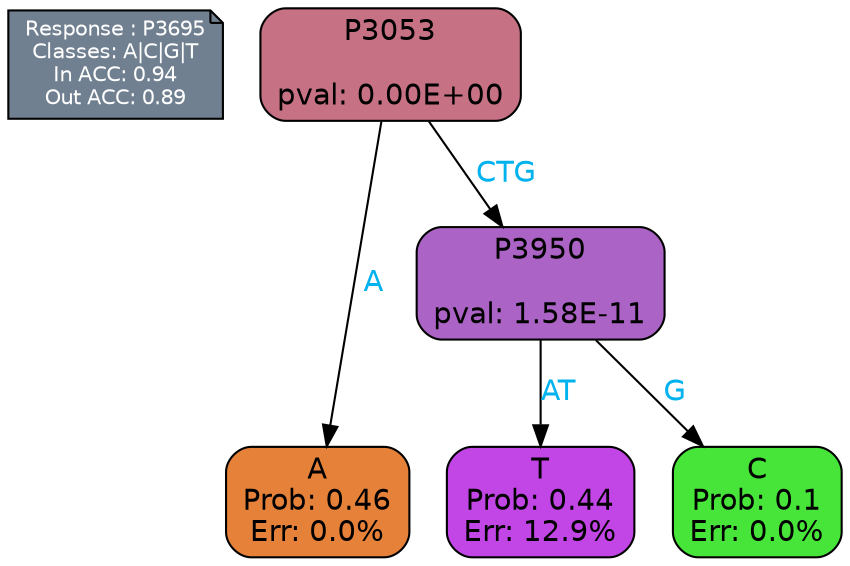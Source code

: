 digraph Tree {
node [shape=box, style="filled, rounded", color="black", fontname=helvetica] ;
graph [ranksep=equally, splines=polylines, bgcolor=transparent, dpi=600] ;
edge [fontname=helvetica] ;
LEGEND [label="Response : P3695
Classes: A|C|G|T
In ACC: 0.94
Out ACC: 0.89
",shape=note,align=left,style=filled,fillcolor="slategray",fontcolor="white",fontsize=10];1 [label="P3053

pval: 0.00E+00", fillcolor="#c67184"] ;
2 [label="A
Prob: 0.46
Err: 0.0%", fillcolor="#e58139"] ;
3 [label="P3950

pval: 1.58E-11", fillcolor="#ab63c5"] ;
4 [label="T
Prob: 0.44
Err: 12.9%", fillcolor="#c245e5"] ;
5 [label="C
Prob: 0.1
Err: 0.0%", fillcolor="#47e539"] ;
1 -> 2 [label="A",fontcolor=deepskyblue2] ;
1 -> 3 [label="CTG",fontcolor=deepskyblue2] ;
3 -> 4 [label="AT",fontcolor=deepskyblue2] ;
3 -> 5 [label="G",fontcolor=deepskyblue2] ;
{rank = same; 2;4;5;}{rank = same; LEGEND;1;}}